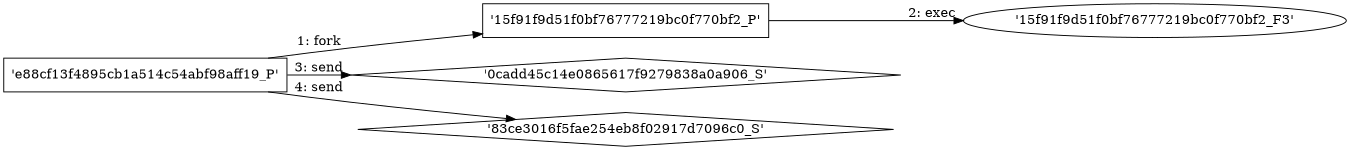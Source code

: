 digraph "D:\Learning\Paper\apt\基于CTI的攻击预警\Dataset\攻击图\ASGfromALLCTI\Threat Roundup for November 5 to November 12.dot" {
rankdir="LR"
size="9"
fixedsize="false"
splines="true"
nodesep=0.3
ranksep=0
fontsize=10
overlap="scalexy"
engine= "neato"
	"'e88cf13f4895cb1a514c54abf98aff19_P'" [node_type=Process shape=box]
	"'15f91f9d51f0bf76777219bc0f770bf2_P'" [node_type=Process shape=box]
	"'e88cf13f4895cb1a514c54abf98aff19_P'" -> "'15f91f9d51f0bf76777219bc0f770bf2_P'" [label="1: fork"]
	"'15f91f9d51f0bf76777219bc0f770bf2_P'" [node_type=Process shape=box]
	"'15f91f9d51f0bf76777219bc0f770bf2_F3'" [node_type=File shape=ellipse]
	"'15f91f9d51f0bf76777219bc0f770bf2_P'" -> "'15f91f9d51f0bf76777219bc0f770bf2_F3'" [label="2: exec"]
	"'0cadd45c14e0865617f9279838a0a906_S'" [node_type=Socket shape=diamond]
	"'e88cf13f4895cb1a514c54abf98aff19_P'" [node_type=Process shape=box]
	"'e88cf13f4895cb1a514c54abf98aff19_P'" -> "'0cadd45c14e0865617f9279838a0a906_S'" [label="3: send"]
	"'83ce3016f5fae254eb8f02917d7096c0_S'" [node_type=Socket shape=diamond]
	"'e88cf13f4895cb1a514c54abf98aff19_P'" [node_type=Process shape=box]
	"'e88cf13f4895cb1a514c54abf98aff19_P'" -> "'83ce3016f5fae254eb8f02917d7096c0_S'" [label="4: send"]
}
